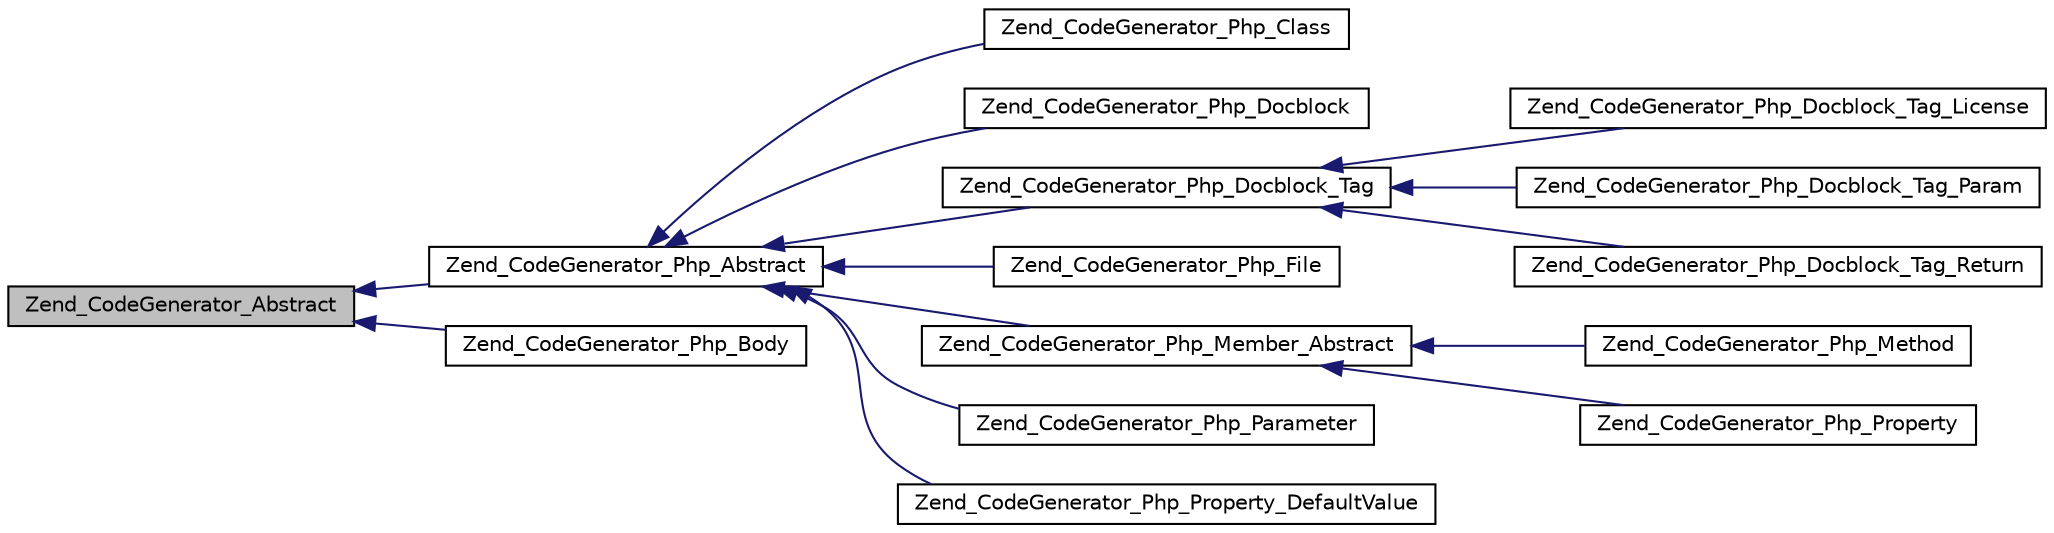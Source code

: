digraph G
{
  edge [fontname="Helvetica",fontsize="10",labelfontname="Helvetica",labelfontsize="10"];
  node [fontname="Helvetica",fontsize="10",shape=record];
  rankdir="LR";
  Node1 [label="Zend_CodeGenerator_Abstract",height=0.2,width=0.4,color="black", fillcolor="grey75", style="filled" fontcolor="black"];
  Node1 -> Node2 [dir="back",color="midnightblue",fontsize="10",style="solid",fontname="Helvetica"];
  Node2 [label="Zend_CodeGenerator_Php_Abstract",height=0.2,width=0.4,color="black", fillcolor="white", style="filled",URL="$class_zend___code_generator___php___abstract.html"];
  Node2 -> Node3 [dir="back",color="midnightblue",fontsize="10",style="solid",fontname="Helvetica"];
  Node3 [label="Zend_CodeGenerator_Php_Class",height=0.2,width=0.4,color="black", fillcolor="white", style="filled",URL="$class_zend___code_generator___php___class.html"];
  Node2 -> Node4 [dir="back",color="midnightblue",fontsize="10",style="solid",fontname="Helvetica"];
  Node4 [label="Zend_CodeGenerator_Php_Docblock",height=0.2,width=0.4,color="black", fillcolor="white", style="filled",URL="$class_zend___code_generator___php___docblock.html"];
  Node2 -> Node5 [dir="back",color="midnightblue",fontsize="10",style="solid",fontname="Helvetica"];
  Node5 [label="Zend_CodeGenerator_Php_Docblock_Tag",height=0.2,width=0.4,color="black", fillcolor="white", style="filled",URL="$class_zend___code_generator___php___docblock___tag.html"];
  Node5 -> Node6 [dir="back",color="midnightblue",fontsize="10",style="solid",fontname="Helvetica"];
  Node6 [label="Zend_CodeGenerator_Php_Docblock_Tag_License",height=0.2,width=0.4,color="black", fillcolor="white", style="filled",URL="$class_zend___code_generator___php___docblock___tag___license.html"];
  Node5 -> Node7 [dir="back",color="midnightblue",fontsize="10",style="solid",fontname="Helvetica"];
  Node7 [label="Zend_CodeGenerator_Php_Docblock_Tag_Param",height=0.2,width=0.4,color="black", fillcolor="white", style="filled",URL="$class_zend___code_generator___php___docblock___tag___param.html"];
  Node5 -> Node8 [dir="back",color="midnightblue",fontsize="10",style="solid",fontname="Helvetica"];
  Node8 [label="Zend_CodeGenerator_Php_Docblock_Tag_Return",height=0.2,width=0.4,color="black", fillcolor="white", style="filled",URL="$class_zend___code_generator___php___docblock___tag___return.html"];
  Node2 -> Node9 [dir="back",color="midnightblue",fontsize="10",style="solid",fontname="Helvetica"];
  Node9 [label="Zend_CodeGenerator_Php_File",height=0.2,width=0.4,color="black", fillcolor="white", style="filled",URL="$class_zend___code_generator___php___file.html"];
  Node2 -> Node10 [dir="back",color="midnightblue",fontsize="10",style="solid",fontname="Helvetica"];
  Node10 [label="Zend_CodeGenerator_Php_Member_Abstract",height=0.2,width=0.4,color="black", fillcolor="white", style="filled",URL="$class_zend___code_generator___php___member___abstract.html"];
  Node10 -> Node11 [dir="back",color="midnightblue",fontsize="10",style="solid",fontname="Helvetica"];
  Node11 [label="Zend_CodeGenerator_Php_Method",height=0.2,width=0.4,color="black", fillcolor="white", style="filled",URL="$class_zend___code_generator___php___method.html"];
  Node10 -> Node12 [dir="back",color="midnightblue",fontsize="10",style="solid",fontname="Helvetica"];
  Node12 [label="Zend_CodeGenerator_Php_Property",height=0.2,width=0.4,color="black", fillcolor="white", style="filled",URL="$class_zend___code_generator___php___property.html"];
  Node2 -> Node13 [dir="back",color="midnightblue",fontsize="10",style="solid",fontname="Helvetica"];
  Node13 [label="Zend_CodeGenerator_Php_Parameter",height=0.2,width=0.4,color="black", fillcolor="white", style="filled",URL="$class_zend___code_generator___php___parameter.html"];
  Node2 -> Node14 [dir="back",color="midnightblue",fontsize="10",style="solid",fontname="Helvetica"];
  Node14 [label="Zend_CodeGenerator_Php_Property_DefaultValue",height=0.2,width=0.4,color="black", fillcolor="white", style="filled",URL="$class_zend___code_generator___php___property___default_value.html"];
  Node1 -> Node15 [dir="back",color="midnightblue",fontsize="10",style="solid",fontname="Helvetica"];
  Node15 [label="Zend_CodeGenerator_Php_Body",height=0.2,width=0.4,color="black", fillcolor="white", style="filled",URL="$class_zend___code_generator___php___body.html"];
}
